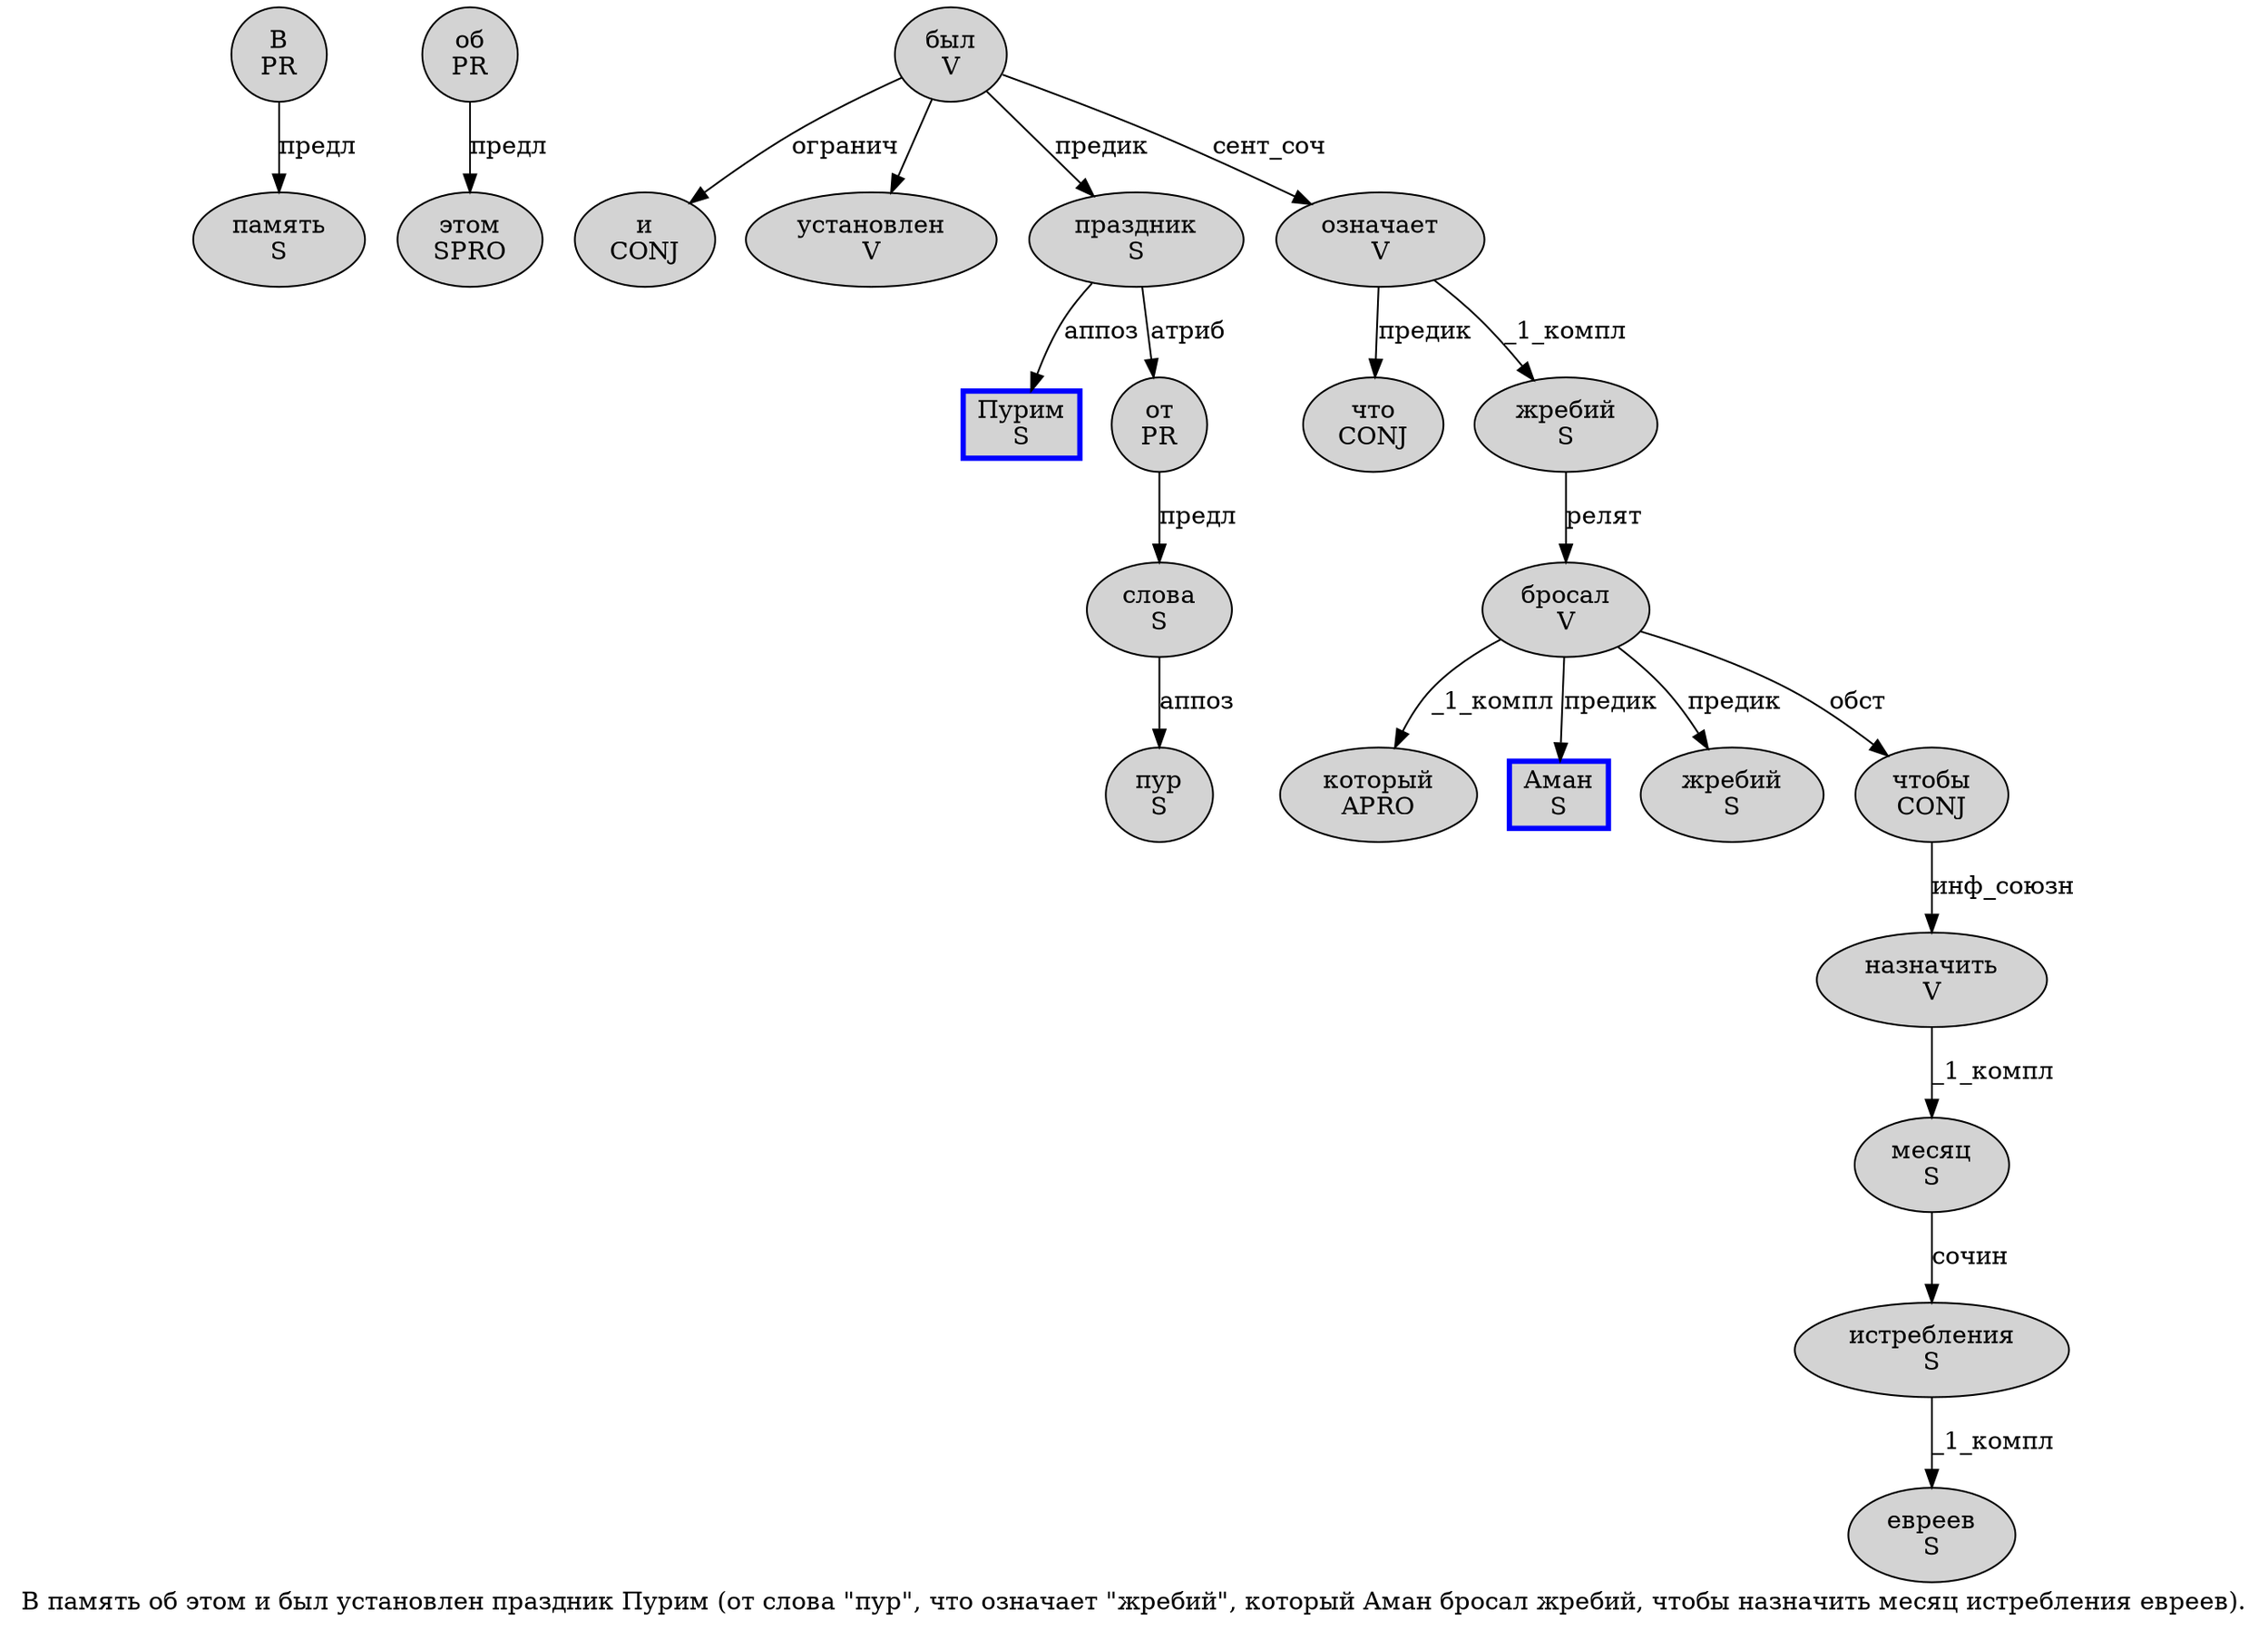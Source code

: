 digraph SENTENCE_412 {
	graph [label="В память об этом и был установлен праздник Пурим (от слова \"пур\", что означает \"жребий\", который Аман бросал жребий, чтобы назначить месяц истребления евреев)."]
	node [style=filled]
		0 [label="В
PR" color="" fillcolor=lightgray penwidth=1 shape=ellipse]
		1 [label="память
S" color="" fillcolor=lightgray penwidth=1 shape=ellipse]
		2 [label="об
PR" color="" fillcolor=lightgray penwidth=1 shape=ellipse]
		3 [label="этом
SPRO" color="" fillcolor=lightgray penwidth=1 shape=ellipse]
		4 [label="и
CONJ" color="" fillcolor=lightgray penwidth=1 shape=ellipse]
		5 [label="был
V" color="" fillcolor=lightgray penwidth=1 shape=ellipse]
		6 [label="установлен
V" color="" fillcolor=lightgray penwidth=1 shape=ellipse]
		7 [label="праздник
S" color="" fillcolor=lightgray penwidth=1 shape=ellipse]
		8 [label="Пурим
S" color=blue fillcolor=lightgray penwidth=3 shape=box]
		10 [label="от
PR" color="" fillcolor=lightgray penwidth=1 shape=ellipse]
		11 [label="слова
S" color="" fillcolor=lightgray penwidth=1 shape=ellipse]
		13 [label="пур
S" color="" fillcolor=lightgray penwidth=1 shape=ellipse]
		16 [label="что
CONJ" color="" fillcolor=lightgray penwidth=1 shape=ellipse]
		17 [label="означает
V" color="" fillcolor=lightgray penwidth=1 shape=ellipse]
		19 [label="жребий
S" color="" fillcolor=lightgray penwidth=1 shape=ellipse]
		22 [label="который
APRO" color="" fillcolor=lightgray penwidth=1 shape=ellipse]
		23 [label="Аман
S" color=blue fillcolor=lightgray penwidth=3 shape=box]
		24 [label="бросал
V" color="" fillcolor=lightgray penwidth=1 shape=ellipse]
		25 [label="жребий
S" color="" fillcolor=lightgray penwidth=1 shape=ellipse]
		27 [label="чтобы
CONJ" color="" fillcolor=lightgray penwidth=1 shape=ellipse]
		28 [label="назначить
V" color="" fillcolor=lightgray penwidth=1 shape=ellipse]
		29 [label="месяц
S" color="" fillcolor=lightgray penwidth=1 shape=ellipse]
		30 [label="истребления
S" color="" fillcolor=lightgray penwidth=1 shape=ellipse]
		31 [label="евреев
S" color="" fillcolor=lightgray penwidth=1 shape=ellipse]
			7 -> 8 [label="аппоз"]
			7 -> 10 [label="атриб"]
			2 -> 3 [label="предл"]
			0 -> 1 [label="предл"]
			11 -> 13 [label="аппоз"]
			28 -> 29 [label="_1_компл"]
			5 -> 4 [label="огранич"]
			5 -> 6
			5 -> 7 [label="предик"]
			5 -> 17 [label="сент_соч"]
			19 -> 24 [label="релят"]
			17 -> 16 [label="предик"]
			17 -> 19 [label="_1_компл"]
			27 -> 28 [label="инф_союзн"]
			24 -> 22 [label="_1_компл"]
			24 -> 23 [label="предик"]
			24 -> 25 [label="предик"]
			24 -> 27 [label="обст"]
			30 -> 31 [label="_1_компл"]
			10 -> 11 [label="предл"]
			29 -> 30 [label="сочин"]
}